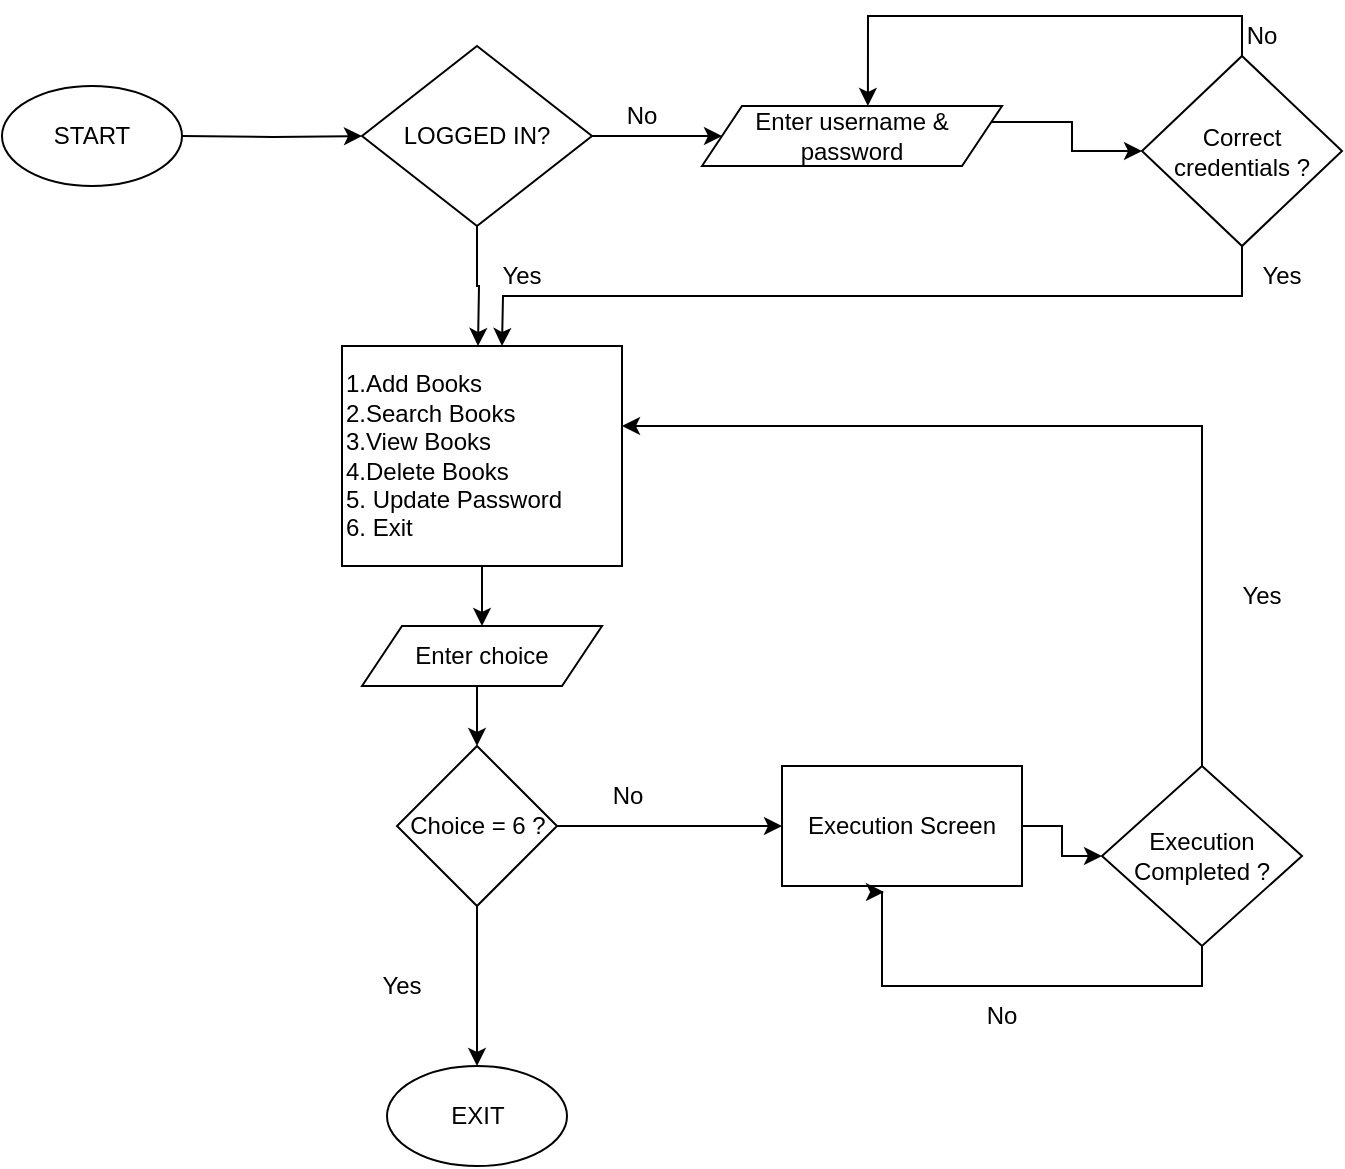 <mxfile version="17.4.6" type="github">
  <diagram id="KQnUvlgjMhJI77lf3bEg" name="Page-1">
    <mxGraphModel dx="868" dy="487" grid="1" gridSize="10" guides="1" tooltips="1" connect="1" arrows="1" fold="1" page="1" pageScale="1" pageWidth="850" pageHeight="1100" math="0" shadow="0">
      <root>
        <mxCell id="0" />
        <mxCell id="1" parent="0" />
        <mxCell id="mF1lKzQx6-Lk5efXldR6-4" style="edgeStyle=orthogonalEdgeStyle;rounded=0;orthogonalLoop=1;jettySize=auto;html=1;exitX=1;exitY=0.5;exitDx=0;exitDy=0;entryX=0;entryY=0.5;entryDx=0;entryDy=0;" parent="1" target="mF1lKzQx6-Lk5efXldR6-2" edge="1">
          <mxGeometry relative="1" as="geometry">
            <mxPoint x="180" y="125" as="sourcePoint" />
          </mxGeometry>
        </mxCell>
        <mxCell id="mF1lKzQx6-Lk5efXldR6-7" style="edgeStyle=orthogonalEdgeStyle;rounded=0;orthogonalLoop=1;jettySize=auto;html=1;exitX=0.5;exitY=1;exitDx=0;exitDy=0;" parent="1" source="mF1lKzQx6-Lk5efXldR6-2" edge="1">
          <mxGeometry relative="1" as="geometry">
            <mxPoint x="328" y="230" as="targetPoint" />
          </mxGeometry>
        </mxCell>
        <mxCell id="mF1lKzQx6-Lk5efXldR6-10" style="edgeStyle=orthogonalEdgeStyle;rounded=0;orthogonalLoop=1;jettySize=auto;html=1;exitX=1;exitY=0.5;exitDx=0;exitDy=0;" parent="1" source="mF1lKzQx6-Lk5efXldR6-2" edge="1">
          <mxGeometry relative="1" as="geometry">
            <mxPoint x="450" y="125" as="targetPoint" />
          </mxGeometry>
        </mxCell>
        <mxCell id="mF1lKzQx6-Lk5efXldR6-2" value="LOGGED IN?" style="rhombus;whiteSpace=wrap;html=1;" parent="1" vertex="1">
          <mxGeometry x="270" y="80" width="115" height="90" as="geometry" />
        </mxCell>
        <mxCell id="mF1lKzQx6-Lk5efXldR6-5" value="START" style="ellipse;whiteSpace=wrap;html=1;" parent="1" vertex="1">
          <mxGeometry x="90" y="100" width="90" height="50" as="geometry" />
        </mxCell>
        <mxCell id="mF1lKzQx6-Lk5efXldR6-8" value="Yes" style="text;html=1;strokeColor=none;fillColor=none;align=center;verticalAlign=middle;whiteSpace=wrap;rounded=0;" parent="1" vertex="1">
          <mxGeometry x="320" y="180" width="60" height="30" as="geometry" />
        </mxCell>
        <mxCell id="mF1lKzQx6-Lk5efXldR6-12" value="No" style="text;html=1;strokeColor=none;fillColor=none;align=center;verticalAlign=middle;whiteSpace=wrap;rounded=0;" parent="1" vertex="1">
          <mxGeometry x="390" y="110" width="40" height="10" as="geometry" />
        </mxCell>
        <mxCell id="mF1lKzQx6-Lk5efXldR6-22" style="edgeStyle=orthogonalEdgeStyle;rounded=0;orthogonalLoop=1;jettySize=auto;html=1;exitX=1;exitY=0.25;exitDx=0;exitDy=0;entryX=0;entryY=0.5;entryDx=0;entryDy=0;" parent="1" source="mF1lKzQx6-Lk5efXldR6-13" target="mF1lKzQx6-Lk5efXldR6-14" edge="1">
          <mxGeometry relative="1" as="geometry" />
        </mxCell>
        <mxCell id="mF1lKzQx6-Lk5efXldR6-13" value="Enter username &amp;amp; password" style="shape=parallelogram;perimeter=parallelogramPerimeter;whiteSpace=wrap;html=1;fixedSize=1;" parent="1" vertex="1">
          <mxGeometry x="440" y="110" width="150" height="30" as="geometry" />
        </mxCell>
        <mxCell id="mF1lKzQx6-Lk5efXldR6-16" style="edgeStyle=orthogonalEdgeStyle;rounded=0;orthogonalLoop=1;jettySize=auto;html=1;exitX=0.5;exitY=0;exitDx=0;exitDy=0;entryX=0.553;entryY=0;entryDx=0;entryDy=0;entryPerimeter=0;" parent="1" source="mF1lKzQx6-Lk5efXldR6-14" target="mF1lKzQx6-Lk5efXldR6-13" edge="1">
          <mxGeometry relative="1" as="geometry" />
        </mxCell>
        <mxCell id="mF1lKzQx6-Lk5efXldR6-19" style="edgeStyle=orthogonalEdgeStyle;rounded=0;orthogonalLoop=1;jettySize=auto;html=1;exitX=0.5;exitY=1;exitDx=0;exitDy=0;" parent="1" source="mF1lKzQx6-Lk5efXldR6-14" edge="1">
          <mxGeometry relative="1" as="geometry">
            <mxPoint x="340" y="230" as="targetPoint" />
          </mxGeometry>
        </mxCell>
        <mxCell id="mF1lKzQx6-Lk5efXldR6-14" value="Correct credentials ?" style="rhombus;whiteSpace=wrap;html=1;" parent="1" vertex="1">
          <mxGeometry x="660" y="85" width="100" height="95" as="geometry" />
        </mxCell>
        <mxCell id="mF1lKzQx6-Lk5efXldR6-17" value="No" style="text;html=1;strokeColor=none;fillColor=none;align=center;verticalAlign=middle;whiteSpace=wrap;rounded=0;" parent="1" vertex="1">
          <mxGeometry x="690" y="60" width="60" height="30" as="geometry" />
        </mxCell>
        <mxCell id="mF1lKzQx6-Lk5efXldR6-25" style="edgeStyle=orthogonalEdgeStyle;rounded=0;orthogonalLoop=1;jettySize=auto;html=1;exitX=0.5;exitY=1;exitDx=0;exitDy=0;" parent="1" source="mF1lKzQx6-Lk5efXldR6-20" target="mF1lKzQx6-Lk5efXldR6-27" edge="1">
          <mxGeometry relative="1" as="geometry">
            <mxPoint x="330" y="400" as="targetPoint" />
          </mxGeometry>
        </mxCell>
        <mxCell id="mF1lKzQx6-Lk5efXldR6-20" value="1.Add Books&lt;br&gt;2.Search Books&lt;br&gt;3.View Books&lt;br&gt;4.Delete Books&lt;br&gt;5. Update Password&lt;br&gt;6. Exit" style="rounded=0;whiteSpace=wrap;html=1;align=left;" parent="1" vertex="1">
          <mxGeometry x="260" y="230" width="140" height="110" as="geometry" />
        </mxCell>
        <mxCell id="mF1lKzQx6-Lk5efXldR6-23" value="Yes" style="text;html=1;strokeColor=none;fillColor=none;align=center;verticalAlign=middle;whiteSpace=wrap;rounded=0;" parent="1" vertex="1">
          <mxGeometry x="700" y="180" width="60" height="30" as="geometry" />
        </mxCell>
        <mxCell id="mF1lKzQx6-Lk5efXldR6-33" style="edgeStyle=orthogonalEdgeStyle;rounded=0;orthogonalLoop=1;jettySize=auto;html=1;exitX=0.5;exitY=1;exitDx=0;exitDy=0;entryX=0.5;entryY=0;entryDx=0;entryDy=0;" parent="1" source="mF1lKzQx6-Lk5efXldR6-26" target="mF1lKzQx6-Lk5efXldR6-31" edge="1">
          <mxGeometry relative="1" as="geometry" />
        </mxCell>
        <mxCell id="mF1lKzQx6-Lk5efXldR6-36" style="edgeStyle=orthogonalEdgeStyle;rounded=0;orthogonalLoop=1;jettySize=auto;html=1;exitX=1;exitY=0.5;exitDx=0;exitDy=0;" parent="1" source="mF1lKzQx6-Lk5efXldR6-26" edge="1">
          <mxGeometry relative="1" as="geometry">
            <mxPoint x="480" y="470" as="targetPoint" />
          </mxGeometry>
        </mxCell>
        <mxCell id="mF1lKzQx6-Lk5efXldR6-26" value="Choice = 6 ?" style="rhombus;whiteSpace=wrap;html=1;" parent="1" vertex="1">
          <mxGeometry x="287.5" y="430" width="80" height="80" as="geometry" />
        </mxCell>
        <mxCell id="mF1lKzQx6-Lk5efXldR6-30" style="edgeStyle=orthogonalEdgeStyle;rounded=0;orthogonalLoop=1;jettySize=auto;html=1;exitX=0.5;exitY=1;exitDx=0;exitDy=0;entryX=0.5;entryY=0;entryDx=0;entryDy=0;" parent="1" source="mF1lKzQx6-Lk5efXldR6-27" target="mF1lKzQx6-Lk5efXldR6-26" edge="1">
          <mxGeometry relative="1" as="geometry" />
        </mxCell>
        <mxCell id="mF1lKzQx6-Lk5efXldR6-27" value="Enter choice" style="shape=parallelogram;perimeter=parallelogramPerimeter;whiteSpace=wrap;html=1;fixedSize=1;" parent="1" vertex="1">
          <mxGeometry x="270" y="370" width="120" height="30" as="geometry" />
        </mxCell>
        <mxCell id="mF1lKzQx6-Lk5efXldR6-31" value="EXIT" style="ellipse;whiteSpace=wrap;html=1;" parent="1" vertex="1">
          <mxGeometry x="282.5" y="590" width="90" height="50" as="geometry" />
        </mxCell>
        <mxCell id="mF1lKzQx6-Lk5efXldR6-34" value="Yes" style="text;html=1;strokeColor=none;fillColor=none;align=center;verticalAlign=middle;whiteSpace=wrap;rounded=0;" parent="1" vertex="1">
          <mxGeometry x="260" y="535" width="60" height="30" as="geometry" />
        </mxCell>
        <mxCell id="mF1lKzQx6-Lk5efXldR6-37" value="No" style="text;html=1;strokeColor=none;fillColor=none;align=center;verticalAlign=middle;whiteSpace=wrap;rounded=0;" parent="1" vertex="1">
          <mxGeometry x="372.5" y="440" width="60" height="30" as="geometry" />
        </mxCell>
        <mxCell id="mF1lKzQx6-Lk5efXldR6-40" style="edgeStyle=orthogonalEdgeStyle;rounded=0;orthogonalLoop=1;jettySize=auto;html=1;" parent="1" edge="1">
          <mxGeometry relative="1" as="geometry">
            <mxPoint x="400" y="270" as="targetPoint" />
            <mxPoint x="690" y="440" as="sourcePoint" />
            <Array as="points">
              <mxPoint x="690" y="270" />
            </Array>
          </mxGeometry>
        </mxCell>
        <mxCell id="mF1lKzQx6-Lk5efXldR6-45" style="edgeStyle=orthogonalEdgeStyle;rounded=0;orthogonalLoop=1;jettySize=auto;html=1;exitX=1;exitY=0.5;exitDx=0;exitDy=0;entryX=0;entryY=0.5;entryDx=0;entryDy=0;" parent="1" source="mF1lKzQx6-Lk5efXldR6-38" target="mF1lKzQx6-Lk5efXldR6-41" edge="1">
          <mxGeometry relative="1" as="geometry" />
        </mxCell>
        <mxCell id="mF1lKzQx6-Lk5efXldR6-38" value="Execution Screen" style="rounded=0;whiteSpace=wrap;html=1;" parent="1" vertex="1">
          <mxGeometry x="480" y="440" width="120" height="60" as="geometry" />
        </mxCell>
        <mxCell id="mF1lKzQx6-Lk5efXldR6-47" style="edgeStyle=orthogonalEdgeStyle;rounded=0;orthogonalLoop=1;jettySize=auto;html=1;exitX=0.5;exitY=1;exitDx=0;exitDy=0;entryX=0.425;entryY=1.05;entryDx=0;entryDy=0;entryPerimeter=0;" parent="1" source="mF1lKzQx6-Lk5efXldR6-41" target="mF1lKzQx6-Lk5efXldR6-38" edge="1">
          <mxGeometry relative="1" as="geometry">
            <mxPoint x="530" y="510" as="targetPoint" />
            <Array as="points">
              <mxPoint x="690" y="550" />
              <mxPoint x="530" y="550" />
            </Array>
          </mxGeometry>
        </mxCell>
        <mxCell id="mF1lKzQx6-Lk5efXldR6-41" value="Execution Completed ?" style="rhombus;whiteSpace=wrap;html=1;" parent="1" vertex="1">
          <mxGeometry x="640" y="440" width="100" height="90" as="geometry" />
        </mxCell>
        <mxCell id="mF1lKzQx6-Lk5efXldR6-43" value="Yes" style="text;html=1;strokeColor=none;fillColor=none;align=center;verticalAlign=middle;whiteSpace=wrap;rounded=0;" parent="1" vertex="1">
          <mxGeometry x="690" y="340" width="60" height="30" as="geometry" />
        </mxCell>
        <mxCell id="mF1lKzQx6-Lk5efXldR6-48" value="No" style="text;html=1;strokeColor=none;fillColor=none;align=center;verticalAlign=middle;whiteSpace=wrap;rounded=0;" parent="1" vertex="1">
          <mxGeometry x="560" y="550" width="60" height="30" as="geometry" />
        </mxCell>
      </root>
    </mxGraphModel>
  </diagram>
</mxfile>
